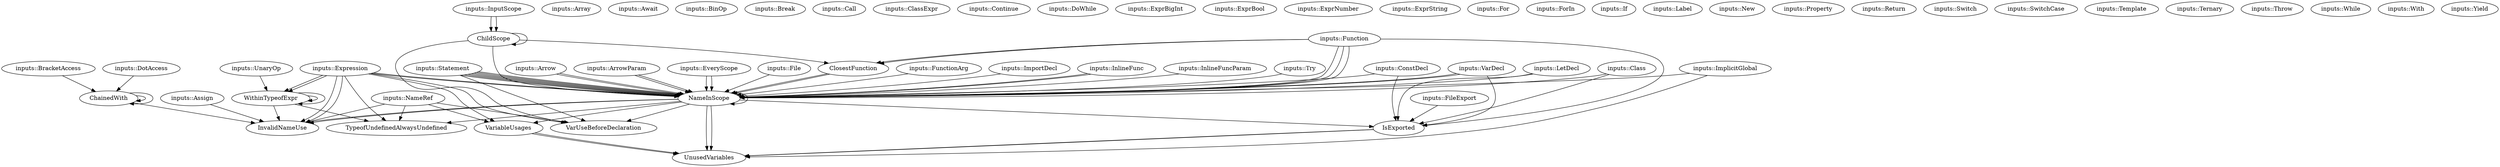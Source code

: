 digraph {
    0 [label=ChainedWith];
    1 [label=ChildScope];
    2 [label=ClosestFunction];
    3 [label=InvalidNameUse];
    4 [label=IsExported];
    5 [label=NameInScope];
    6 [label=TypeofUndefinedAlwaysUndefined];
    7 [label=UnusedVariables];
    8 [label=VarUseBeforeDeclaration];
    9 [label=VariableUsages];
    10 [label=WithinTypeofExpr];
    11 [label="inputs::Array"];
    12 [label="inputs::Arrow"];
    13 [label="inputs::ArrowParam"];
    14 [label="inputs::Assign"];
    15 [label="inputs::Await"];
    16 [label="inputs::BinOp"];
    17 [label="inputs::BracketAccess"];
    18 [label="inputs::Break"];
    19 [label="inputs::Call"];
    20 [label="inputs::Class"];
    21 [label="inputs::ClassExpr"];
    22 [label="inputs::ConstDecl"];
    23 [label="inputs::Continue"];
    24 [label="inputs::DoWhile"];
    25 [label="inputs::DotAccess"];
    26 [label="inputs::EveryScope"];
    27 [label="inputs::ExprBigInt"];
    28 [label="inputs::ExprBool"];
    29 [label="inputs::ExprNumber"];
    30 [label="inputs::ExprString"];
    31 [label="inputs::Expression"];
    32 [label="inputs::File"];
    33 [label="inputs::FileExport"];
    34 [label="inputs::For"];
    35 [label="inputs::ForIn"];
    36 [label="inputs::Function"];
    37 [label="inputs::FunctionArg"];
    38 [label="inputs::If"];
    39 [label="inputs::ImplicitGlobal"];
    40 [label="inputs::ImportDecl"];
    41 [label="inputs::InlineFunc"];
    42 [label="inputs::InlineFuncParam"];
    43 [label="inputs::InputScope"];
    44 [label="inputs::Label"];
    45 [label="inputs::LetDecl"];
    46 [label="inputs::NameRef"];
    47 [label="inputs::New"];
    48 [label="inputs::Property"];
    49 [label="inputs::Return"];
    50 [label="inputs::Statement"];
    51 [label="inputs::Switch"];
    52 [label="inputs::SwitchCase"];
    53 [label="inputs::Template"];
    54 [label="inputs::Ternary"];
    55 [label="inputs::Throw"];
    56 [label="inputs::Try"];
    57 [label="inputs::UnaryOp"];
    58 [label="inputs::VarDecl"];
    59 [label="inputs::While"];
    60 [label="inputs::With"];
    61 [label="inputs::Yield"];
    0 -> 0;
    0 -> 0;
    0 -> 3;
    1 -> 1;
    1 -> 2;
    1 -> 5;
    1 -> 8;
    2 -> 5;
    2 -> 5;
    4 -> 7;
    4 -> 7;
    5 -> 3;
    5 -> 3;
    5 -> 4;
    5 -> 5;
    5 -> 6;
    5 -> 7;
    5 -> 7;
    5 -> 8;
    5 -> 9;
    9 -> 7;
    9 -> 7;
    10 -> 3;
    10 -> 6;
    10 -> 10;
    10 -> 10;
    12 -> 5;
    12 -> 5;
    13 -> 5;
    13 -> 5;
    14 -> 3;
    17 -> 0;
    20 -> 4;
    20 -> 5;
    22 -> 4;
    22 -> 5;
    25 -> 0;
    26 -> 5;
    26 -> 5;
    31 -> 3;
    31 -> 3;
    31 -> 5;
    31 -> 5;
    31 -> 6;
    31 -> 8;
    31 -> 9;
    31 -> 10;
    31 -> 10;
    32 -> 5;
    33 -> 4;
    36 -> 2;
    36 -> 2;
    36 -> 4;
    36 -> 5;
    36 -> 5;
    36 -> 5;
    37 -> 5;
    39 -> 5;
    39 -> 7;
    40 -> 5;
    41 -> 5;
    41 -> 5;
    42 -> 5;
    43 -> 1;
    43 -> 1;
    45 -> 4;
    45 -> 5;
    46 -> 3;
    46 -> 6;
    46 -> 8;
    46 -> 9;
    50 -> 5;
    50 -> 5;
    50 -> 5;
    50 -> 5;
    50 -> 5;
    50 -> 5;
    50 -> 5;
    50 -> 8;
    56 -> 5;
    57 -> 10;
    58 -> 4;
    58 -> 5;
    58 -> 5;
}